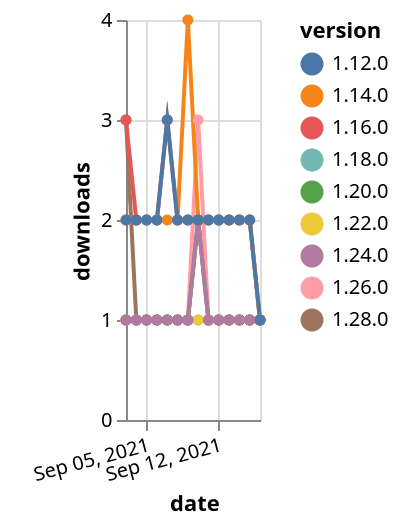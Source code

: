 {"$schema": "https://vega.github.io/schema/vega-lite/v5.json", "description": "A simple bar chart with embedded data.", "data": {"values": [{"date": "2021-09-03", "total": 212, "delta": 1, "version": "1.18.0"}, {"date": "2021-09-04", "total": 213, "delta": 1, "version": "1.18.0"}, {"date": "2021-09-05", "total": 214, "delta": 1, "version": "1.18.0"}, {"date": "2021-09-06", "total": 215, "delta": 1, "version": "1.18.0"}, {"date": "2021-09-07", "total": 216, "delta": 1, "version": "1.18.0"}, {"date": "2021-09-08", "total": 217, "delta": 1, "version": "1.18.0"}, {"date": "2021-09-09", "total": 218, "delta": 1, "version": "1.18.0"}, {"date": "2021-09-10", "total": 219, "delta": 1, "version": "1.18.0"}, {"date": "2021-09-11", "total": 220, "delta": 1, "version": "1.18.0"}, {"date": "2021-09-12", "total": 221, "delta": 1, "version": "1.18.0"}, {"date": "2021-09-13", "total": 222, "delta": 1, "version": "1.18.0"}, {"date": "2021-09-14", "total": 223, "delta": 1, "version": "1.18.0"}, {"date": "2021-09-15", "total": 224, "delta": 1, "version": "1.18.0"}, {"date": "2021-09-16", "total": 225, "delta": 1, "version": "1.18.0"}, {"date": "2021-09-03", "total": 164, "delta": 1, "version": "1.22.0"}, {"date": "2021-09-04", "total": 165, "delta": 1, "version": "1.22.0"}, {"date": "2021-09-05", "total": 166, "delta": 1, "version": "1.22.0"}, {"date": "2021-09-06", "total": 167, "delta": 1, "version": "1.22.0"}, {"date": "2021-09-07", "total": 168, "delta": 1, "version": "1.22.0"}, {"date": "2021-09-08", "total": 169, "delta": 1, "version": "1.22.0"}, {"date": "2021-09-09", "total": 170, "delta": 1, "version": "1.22.0"}, {"date": "2021-09-10", "total": 171, "delta": 1, "version": "1.22.0"}, {"date": "2021-09-11", "total": 172, "delta": 1, "version": "1.22.0"}, {"date": "2021-09-12", "total": 173, "delta": 1, "version": "1.22.0"}, {"date": "2021-09-13", "total": 174, "delta": 1, "version": "1.22.0"}, {"date": "2021-09-14", "total": 175, "delta": 1, "version": "1.22.0"}, {"date": "2021-09-15", "total": 176, "delta": 1, "version": "1.22.0"}, {"date": "2021-09-16", "total": 177, "delta": 1, "version": "1.22.0"}, {"date": "2021-09-03", "total": 116, "delta": 3, "version": "1.28.0"}, {"date": "2021-09-04", "total": 117, "delta": 1, "version": "1.28.0"}, {"date": "2021-09-05", "total": 118, "delta": 1, "version": "1.28.0"}, {"date": "2021-09-06", "total": 119, "delta": 1, "version": "1.28.0"}, {"date": "2021-09-07", "total": 120, "delta": 1, "version": "1.28.0"}, {"date": "2021-09-08", "total": 121, "delta": 1, "version": "1.28.0"}, {"date": "2021-09-09", "total": 122, "delta": 1, "version": "1.28.0"}, {"date": "2021-09-10", "total": 124, "delta": 2, "version": "1.28.0"}, {"date": "2021-09-11", "total": 125, "delta": 1, "version": "1.28.0"}, {"date": "2021-09-12", "total": 126, "delta": 1, "version": "1.28.0"}, {"date": "2021-09-13", "total": 127, "delta": 1, "version": "1.28.0"}, {"date": "2021-09-14", "total": 128, "delta": 1, "version": "1.28.0"}, {"date": "2021-09-15", "total": 129, "delta": 1, "version": "1.28.0"}, {"date": "2021-09-16", "total": 130, "delta": 1, "version": "1.28.0"}, {"date": "2021-09-03", "total": 169, "delta": 1, "version": "1.26.0"}, {"date": "2021-09-04", "total": 170, "delta": 1, "version": "1.26.0"}, {"date": "2021-09-05", "total": 171, "delta": 1, "version": "1.26.0"}, {"date": "2021-09-06", "total": 172, "delta": 1, "version": "1.26.0"}, {"date": "2021-09-07", "total": 173, "delta": 1, "version": "1.26.0"}, {"date": "2021-09-08", "total": 174, "delta": 1, "version": "1.26.0"}, {"date": "2021-09-09", "total": 175, "delta": 1, "version": "1.26.0"}, {"date": "2021-09-10", "total": 178, "delta": 3, "version": "1.26.0"}, {"date": "2021-09-11", "total": 179, "delta": 1, "version": "1.26.0"}, {"date": "2021-09-12", "total": 180, "delta": 1, "version": "1.26.0"}, {"date": "2021-09-13", "total": 181, "delta": 1, "version": "1.26.0"}, {"date": "2021-09-14", "total": 182, "delta": 1, "version": "1.26.0"}, {"date": "2021-09-15", "total": 183, "delta": 1, "version": "1.26.0"}, {"date": "2021-09-16", "total": 184, "delta": 1, "version": "1.26.0"}, {"date": "2021-09-03", "total": 175, "delta": 1, "version": "1.20.0"}, {"date": "2021-09-04", "total": 176, "delta": 1, "version": "1.20.0"}, {"date": "2021-09-05", "total": 177, "delta": 1, "version": "1.20.0"}, {"date": "2021-09-06", "total": 178, "delta": 1, "version": "1.20.0"}, {"date": "2021-09-07", "total": 179, "delta": 1, "version": "1.20.0"}, {"date": "2021-09-08", "total": 180, "delta": 1, "version": "1.20.0"}, {"date": "2021-09-09", "total": 181, "delta": 1, "version": "1.20.0"}, {"date": "2021-09-10", "total": 183, "delta": 2, "version": "1.20.0"}, {"date": "2021-09-11", "total": 184, "delta": 1, "version": "1.20.0"}, {"date": "2021-09-12", "total": 185, "delta": 1, "version": "1.20.0"}, {"date": "2021-09-13", "total": 186, "delta": 1, "version": "1.20.0"}, {"date": "2021-09-14", "total": 187, "delta": 1, "version": "1.20.0"}, {"date": "2021-09-15", "total": 188, "delta": 1, "version": "1.20.0"}, {"date": "2021-09-16", "total": 189, "delta": 1, "version": "1.20.0"}, {"date": "2021-09-03", "total": 2410, "delta": 3, "version": "1.16.0"}, {"date": "2021-09-04", "total": 2412, "delta": 2, "version": "1.16.0"}, {"date": "2021-09-05", "total": 2414, "delta": 2, "version": "1.16.0"}, {"date": "2021-09-06", "total": 2416, "delta": 2, "version": "1.16.0"}, {"date": "2021-09-07", "total": 2419, "delta": 3, "version": "1.16.0"}, {"date": "2021-09-08", "total": 2421, "delta": 2, "version": "1.16.0"}, {"date": "2021-09-09", "total": 2423, "delta": 2, "version": "1.16.0"}, {"date": "2021-09-10", "total": 2425, "delta": 2, "version": "1.16.0"}, {"date": "2021-09-11", "total": 2427, "delta": 2, "version": "1.16.0"}, {"date": "2021-09-12", "total": 2429, "delta": 2, "version": "1.16.0"}, {"date": "2021-09-13", "total": 2431, "delta": 2, "version": "1.16.0"}, {"date": "2021-09-14", "total": 2433, "delta": 2, "version": "1.16.0"}, {"date": "2021-09-15", "total": 2435, "delta": 2, "version": "1.16.0"}, {"date": "2021-09-16", "total": 2436, "delta": 1, "version": "1.16.0"}, {"date": "2021-09-03", "total": 149, "delta": 1, "version": "1.24.0"}, {"date": "2021-09-04", "total": 150, "delta": 1, "version": "1.24.0"}, {"date": "2021-09-05", "total": 151, "delta": 1, "version": "1.24.0"}, {"date": "2021-09-06", "total": 152, "delta": 1, "version": "1.24.0"}, {"date": "2021-09-07", "total": 153, "delta": 1, "version": "1.24.0"}, {"date": "2021-09-08", "total": 154, "delta": 1, "version": "1.24.0"}, {"date": "2021-09-09", "total": 155, "delta": 1, "version": "1.24.0"}, {"date": "2021-09-10", "total": 157, "delta": 2, "version": "1.24.0"}, {"date": "2021-09-11", "total": 158, "delta": 1, "version": "1.24.0"}, {"date": "2021-09-12", "total": 159, "delta": 1, "version": "1.24.0"}, {"date": "2021-09-13", "total": 160, "delta": 1, "version": "1.24.0"}, {"date": "2021-09-14", "total": 161, "delta": 1, "version": "1.24.0"}, {"date": "2021-09-15", "total": 162, "delta": 1, "version": "1.24.0"}, {"date": "2021-09-16", "total": 163, "delta": 1, "version": "1.24.0"}, {"date": "2021-09-03", "total": 2910, "delta": 2, "version": "1.14.0"}, {"date": "2021-09-04", "total": 2912, "delta": 2, "version": "1.14.0"}, {"date": "2021-09-05", "total": 2914, "delta": 2, "version": "1.14.0"}, {"date": "2021-09-06", "total": 2916, "delta": 2, "version": "1.14.0"}, {"date": "2021-09-07", "total": 2918, "delta": 2, "version": "1.14.0"}, {"date": "2021-09-08", "total": 2920, "delta": 2, "version": "1.14.0"}, {"date": "2021-09-09", "total": 2924, "delta": 4, "version": "1.14.0"}, {"date": "2021-09-10", "total": 2926, "delta": 2, "version": "1.14.0"}, {"date": "2021-09-11", "total": 2928, "delta": 2, "version": "1.14.0"}, {"date": "2021-09-12", "total": 2930, "delta": 2, "version": "1.14.0"}, {"date": "2021-09-13", "total": 2932, "delta": 2, "version": "1.14.0"}, {"date": "2021-09-14", "total": 2934, "delta": 2, "version": "1.14.0"}, {"date": "2021-09-15", "total": 2936, "delta": 2, "version": "1.14.0"}, {"date": "2021-09-16", "total": 2937, "delta": 1, "version": "1.14.0"}, {"date": "2021-09-03", "total": 2579, "delta": 2, "version": "1.12.0"}, {"date": "2021-09-04", "total": 2581, "delta": 2, "version": "1.12.0"}, {"date": "2021-09-05", "total": 2583, "delta": 2, "version": "1.12.0"}, {"date": "2021-09-06", "total": 2585, "delta": 2, "version": "1.12.0"}, {"date": "2021-09-07", "total": 2588, "delta": 3, "version": "1.12.0"}, {"date": "2021-09-08", "total": 2590, "delta": 2, "version": "1.12.0"}, {"date": "2021-09-09", "total": 2592, "delta": 2, "version": "1.12.0"}, {"date": "2021-09-10", "total": 2594, "delta": 2, "version": "1.12.0"}, {"date": "2021-09-11", "total": 2596, "delta": 2, "version": "1.12.0"}, {"date": "2021-09-12", "total": 2598, "delta": 2, "version": "1.12.0"}, {"date": "2021-09-13", "total": 2600, "delta": 2, "version": "1.12.0"}, {"date": "2021-09-14", "total": 2602, "delta": 2, "version": "1.12.0"}, {"date": "2021-09-15", "total": 2604, "delta": 2, "version": "1.12.0"}, {"date": "2021-09-16", "total": 2605, "delta": 1, "version": "1.12.0"}]}, "width": "container", "mark": {"type": "line", "point": {"filled": true}}, "encoding": {"x": {"field": "date", "type": "temporal", "timeUnit": "yearmonthdate", "title": "date", "axis": {"labelAngle": -15}}, "y": {"field": "delta", "type": "quantitative", "title": "downloads"}, "color": {"field": "version", "type": "nominal"}, "tooltip": {"field": "delta"}}}